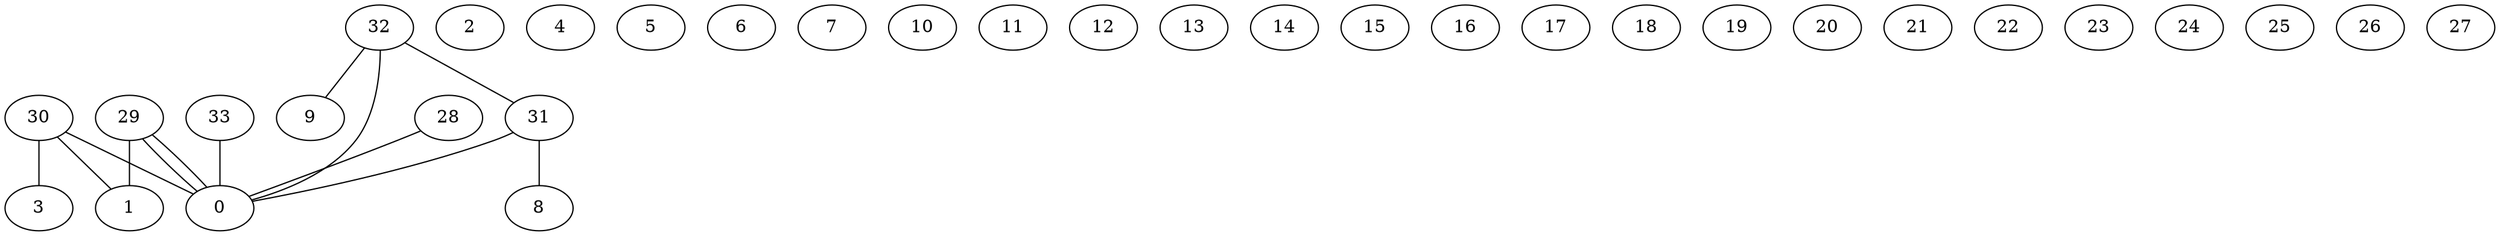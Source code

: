 graph G {
0;
1;
2;
3;
4;
5;
6;
7;
8;
9;
10;
11;
12;
13;
14;
15;
16;
17;
18;
19;
20;
21;
22;
23;
24;
25;
26;
27;
28;
29;
30;
31;
32;
33;
33--0 ;
32--31 ;
32--9 ;
32--0 ;
31--8 ;
31--0 ;
30--3 ;
30--1 ;
30--0 ;
29--0 ;
29--1 ;
29--0 ;
28--0 ;
}
